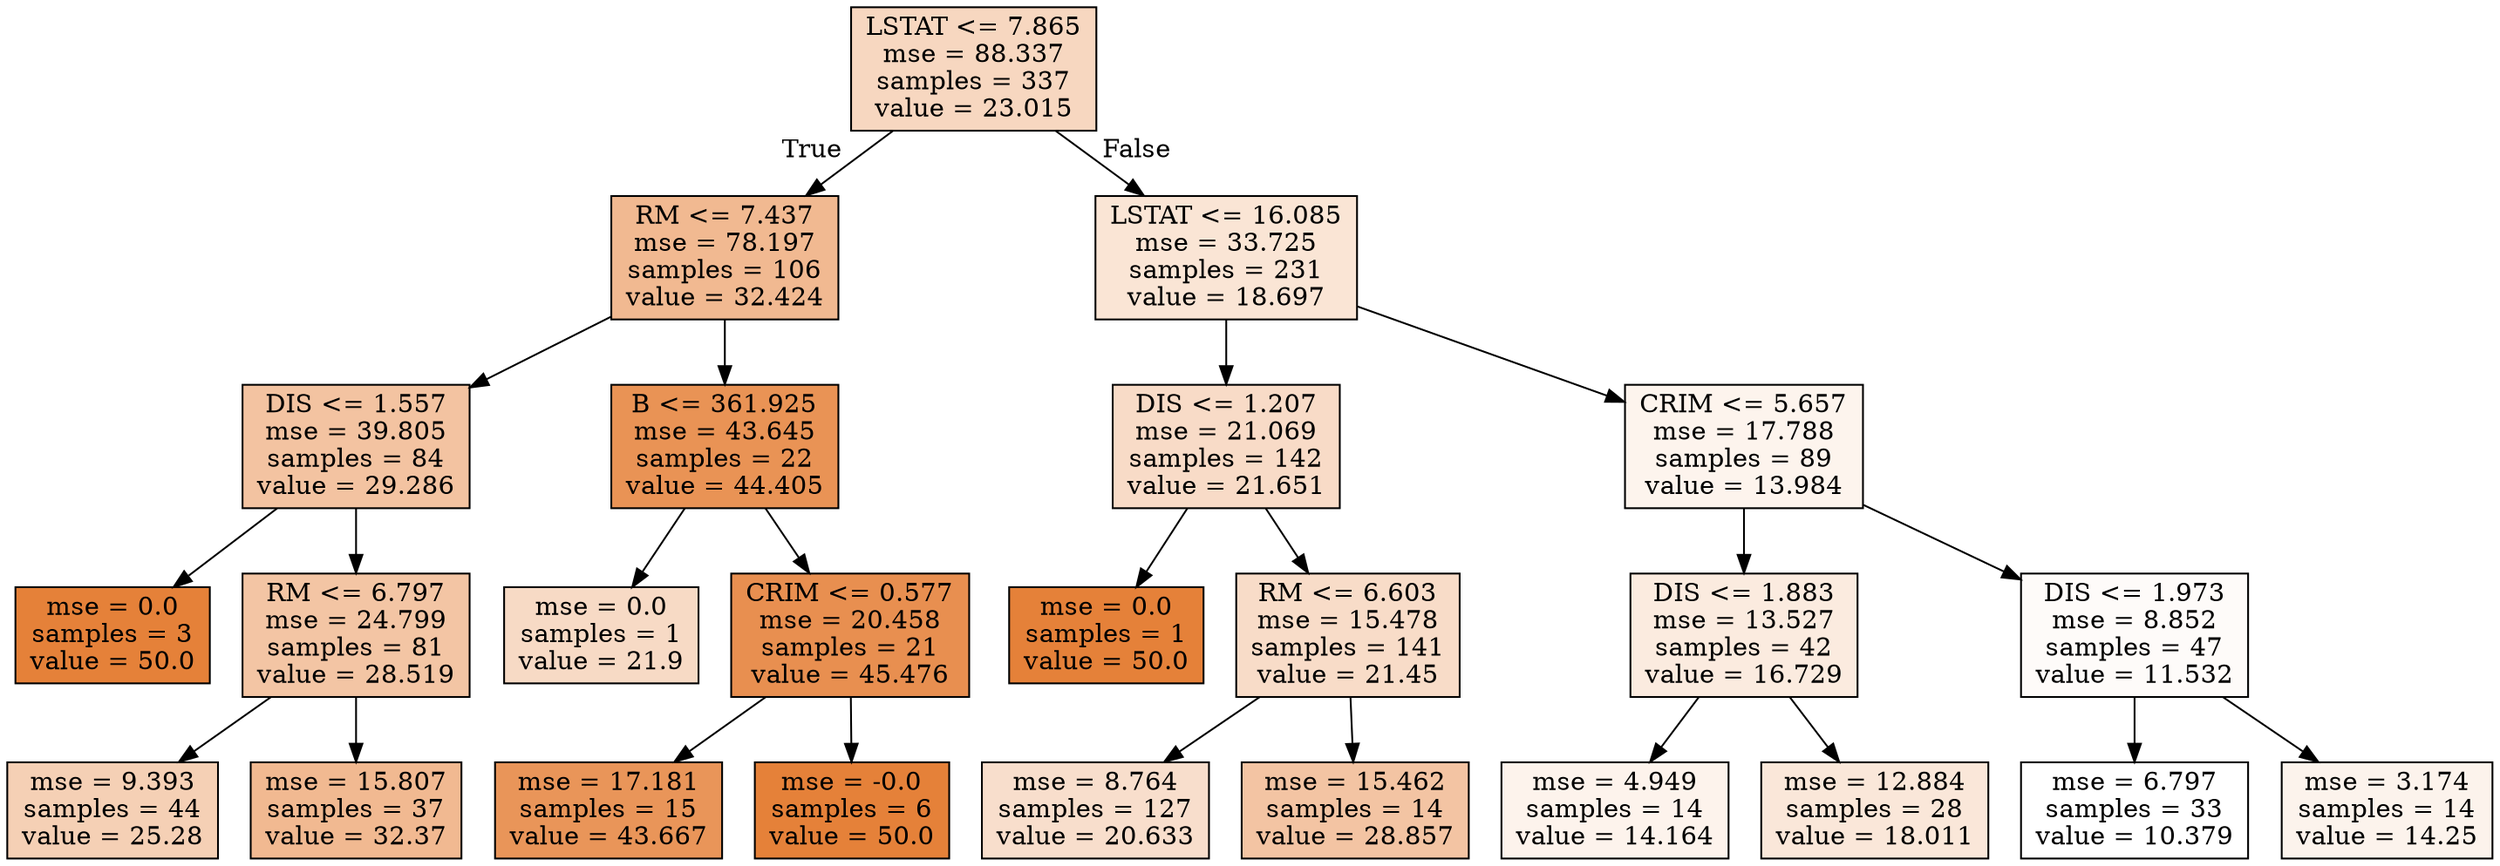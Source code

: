 digraph Tree {
node [shape=box, style="filled", color="black"] ;
0 [label="LSTAT <= 7.865\nmse = 88.337\nsamples = 337\nvalue = 23.015", fillcolor="#f7d7c0"] ;
1 [label="RM <= 7.437\nmse = 78.197\nsamples = 106\nvalue = 32.424", fillcolor="#f1b991"] ;
0 -> 1 [labeldistance=2.5, labelangle=45, headlabel="True"] ;
2 [label="DIS <= 1.557\nmse = 39.805\nsamples = 84\nvalue = 29.286", fillcolor="#f3c3a1"] ;
1 -> 2 ;
3 [label="mse = 0.0\nsamples = 3\nvalue = 50.0", fillcolor="#e58139"] ;
2 -> 3 ;
4 [label="RM <= 6.797\nmse = 24.799\nsamples = 81\nvalue = 28.519", fillcolor="#f3c5a4"] ;
2 -> 4 ;
5 [label="mse = 9.393\nsamples = 44\nvalue = 25.28", fillcolor="#f5d0b5"] ;
4 -> 5 ;
6 [label="mse = 15.807\nsamples = 37\nvalue = 32.37", fillcolor="#f1b991"] ;
4 -> 6 ;
7 [label="B <= 361.925\nmse = 43.645\nsamples = 22\nvalue = 44.405", fillcolor="#e99355"] ;
1 -> 7 ;
8 [label="mse = 0.0\nsamples = 1\nvalue = 21.9", fillcolor="#f7dac5"] ;
7 -> 8 ;
9 [label="CRIM <= 0.577\nmse = 20.458\nsamples = 21\nvalue = 45.476", fillcolor="#e88f50"] ;
7 -> 9 ;
10 [label="mse = 17.181\nsamples = 15\nvalue = 43.667", fillcolor="#e99559"] ;
9 -> 10 ;
11 [label="mse = -0.0\nsamples = 6\nvalue = 50.0", fillcolor="#e58139"] ;
9 -> 11 ;
12 [label="LSTAT <= 16.085\nmse = 33.725\nsamples = 231\nvalue = 18.697", fillcolor="#fae5d5"] ;
0 -> 12 [labeldistance=2.5, labelangle=-45, headlabel="False"] ;
13 [label="DIS <= 1.207\nmse = 21.069\nsamples = 142\nvalue = 21.651", fillcolor="#f8dbc7"] ;
12 -> 13 ;
14 [label="mse = 0.0\nsamples = 1\nvalue = 50.0", fillcolor="#e58139"] ;
13 -> 14 ;
15 [label="RM <= 6.603\nmse = 15.478\nsamples = 141\nvalue = 21.45", fillcolor="#f8dcc8"] ;
13 -> 15 ;
16 [label="mse = 8.764\nsamples = 127\nvalue = 20.633", fillcolor="#f8decc"] ;
15 -> 16 ;
17 [label="mse = 15.462\nsamples = 14\nvalue = 28.857", fillcolor="#f3c4a3"] ;
15 -> 17 ;
18 [label="CRIM <= 5.657\nmse = 17.788\nsamples = 89\nvalue = 13.984", fillcolor="#fdf4ed"] ;
12 -> 18 ;
19 [label="DIS <= 1.883\nmse = 13.527\nsamples = 42\nvalue = 16.729", fillcolor="#fbebdf"] ;
18 -> 19 ;
20 [label="mse = 4.949\nsamples = 14\nvalue = 14.164", fillcolor="#fdf3ec"] ;
19 -> 20 ;
21 [label="mse = 12.884\nsamples = 28\nvalue = 18.011", fillcolor="#fae7d9"] ;
19 -> 21 ;
22 [label="DIS <= 1.973\nmse = 8.852\nsamples = 47\nvalue = 11.532", fillcolor="#fefbf9"] ;
18 -> 22 ;
23 [label="mse = 6.797\nsamples = 33\nvalue = 10.379", fillcolor="#ffffff"] ;
22 -> 23 ;
24 [label="mse = 3.174\nsamples = 14\nvalue = 14.25", fillcolor="#fcf3ec"] ;
22 -> 24 ;
}
